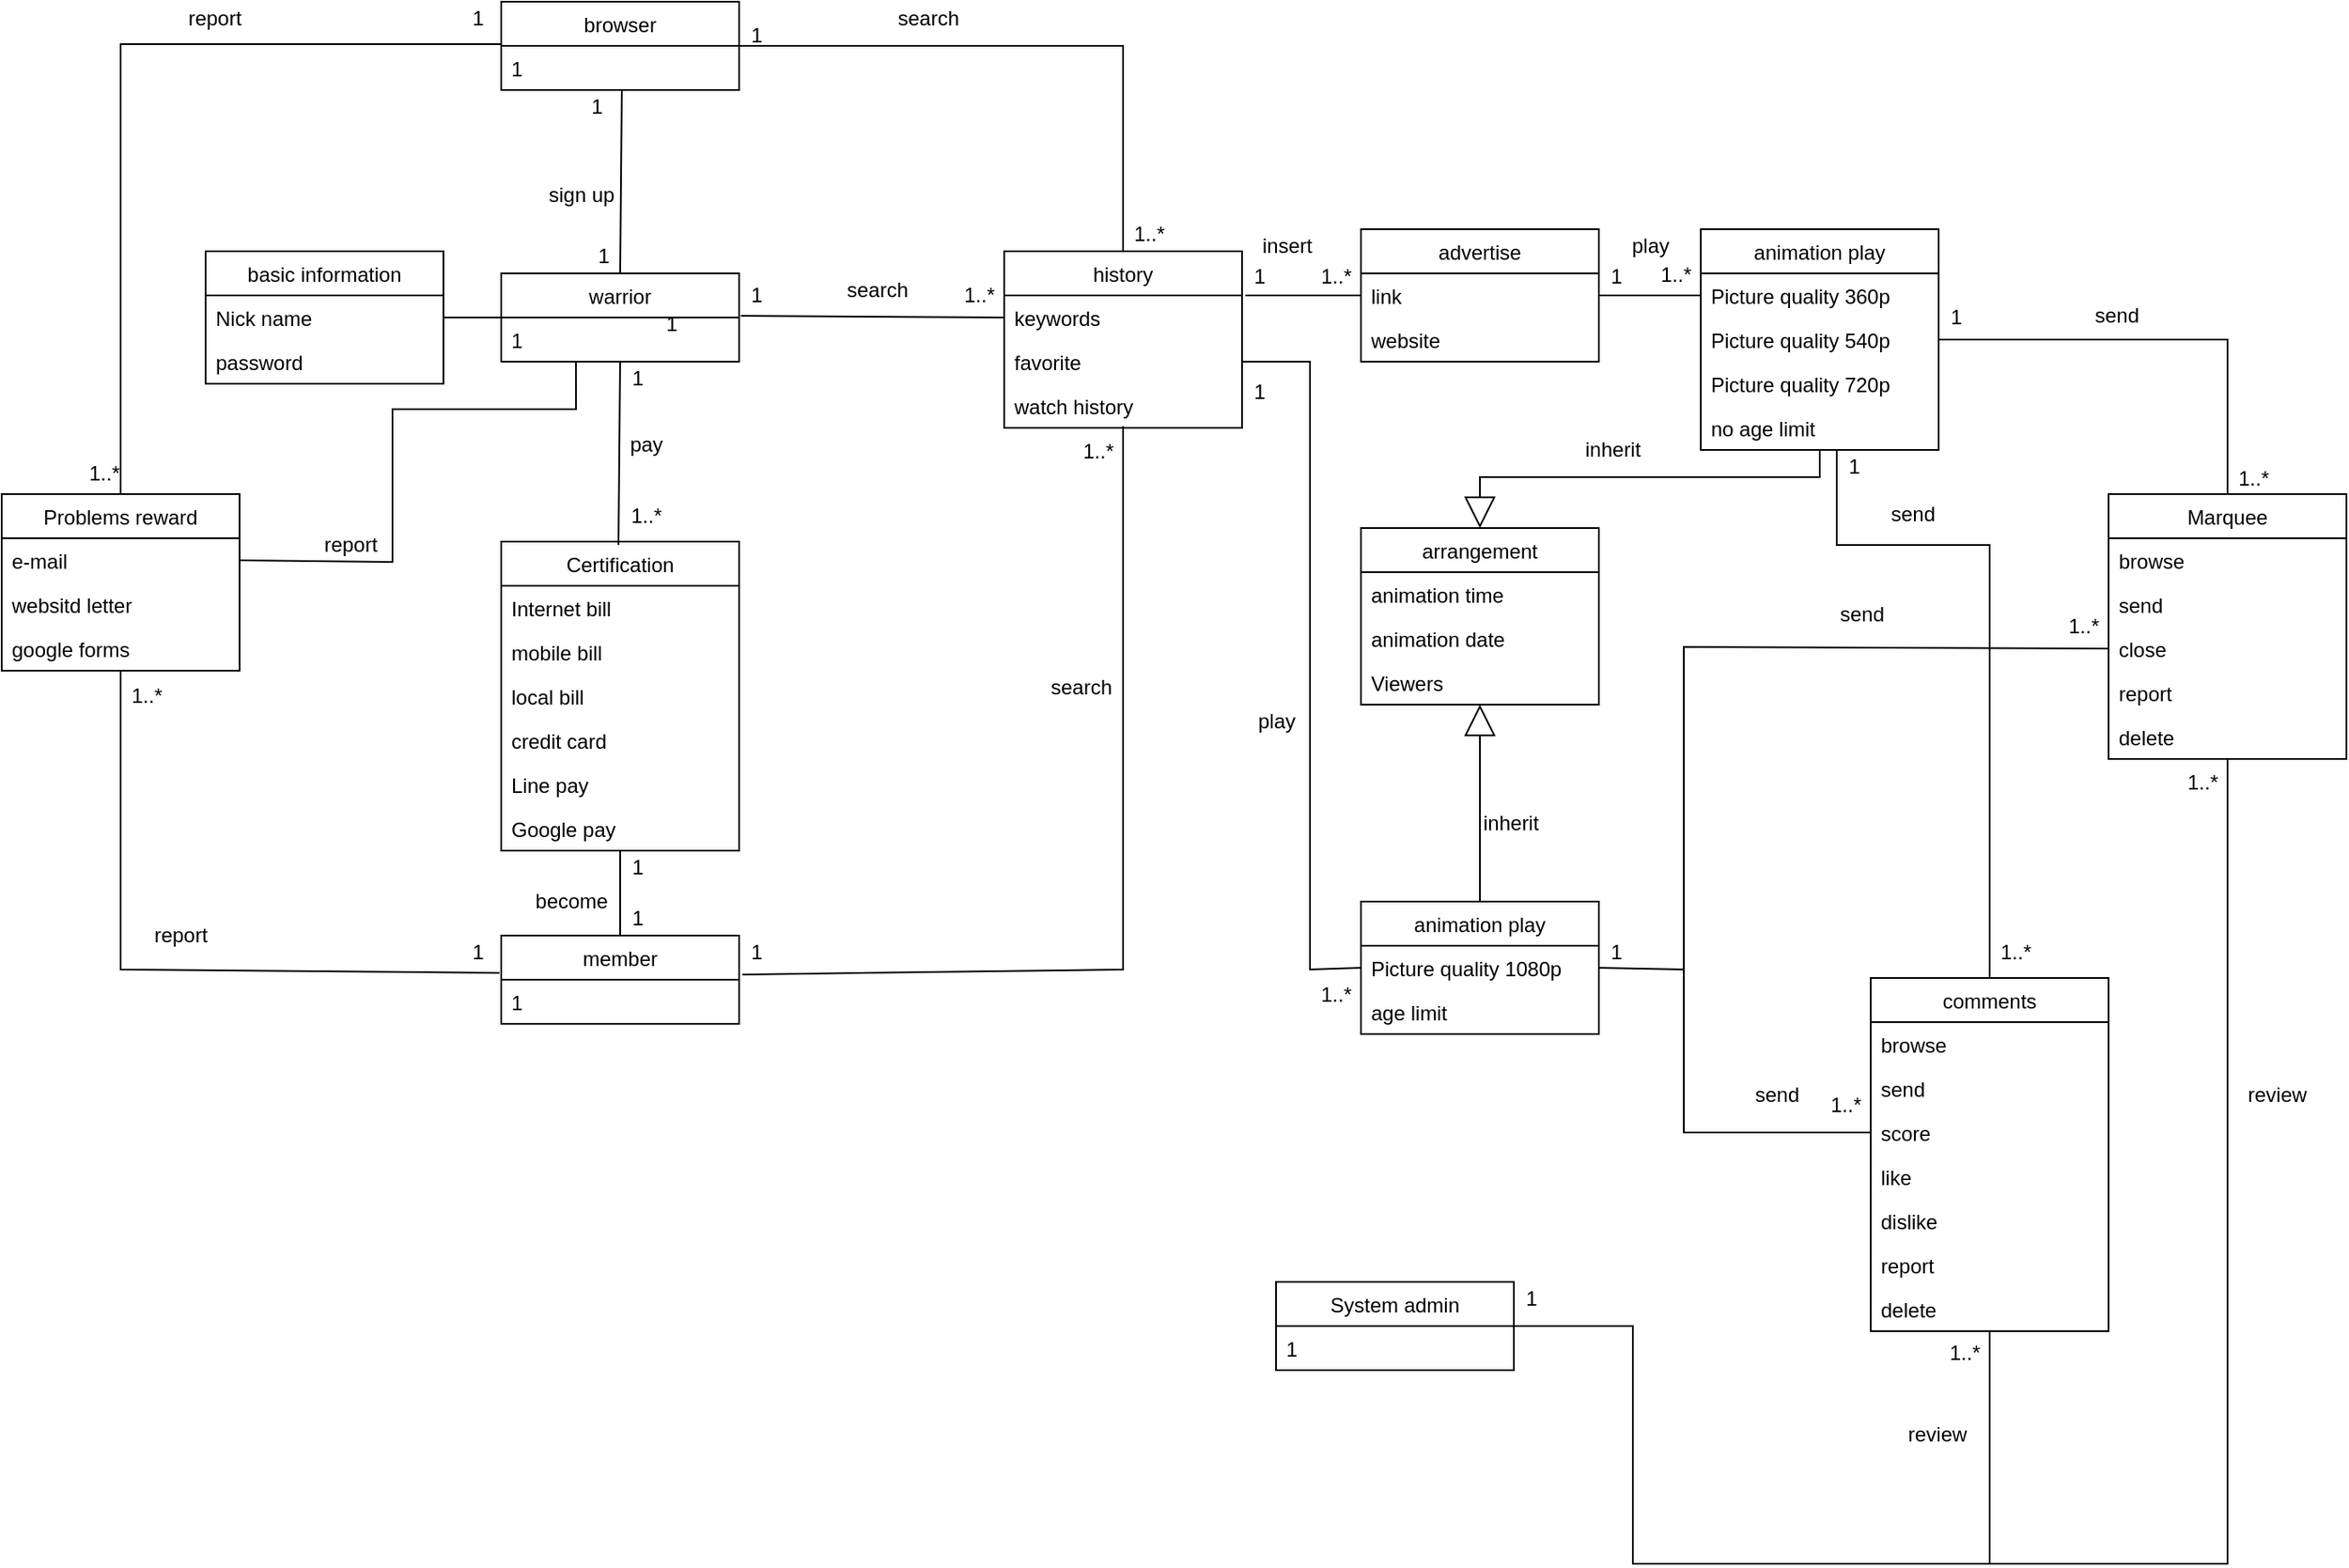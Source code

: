 <mxfile>
    <diagram id="v41SZeHCJA9sD-jcg90b" name="第1頁">
        <mxGraphModel dx="1066" dy="524" grid="1" gridSize="10" guides="1" tooltips="1" connect="1" arrows="1" fold="1" page="1" pageScale="1" pageWidth="827" pageHeight="1169" math="0" shadow="0">
            <root>
                <mxCell id="0"/>
                <mxCell id="1" parent="0"/>
                <mxCell id="I_-aReT9PgxBrzWjO7Ln-5" value="browser" style="swimlane;fontStyle=0;childLayout=stackLayout;horizontal=1;startSize=26;fillColor=none;horizontalStack=0;resizeParent=1;resizeParentMax=0;resizeLast=0;collapsible=1;marginBottom=0;" parent="1" vertex="1">
                    <mxGeometry x="344" y="10" width="140" height="52" as="geometry"/>
                </mxCell>
                <mxCell id="I_-aReT9PgxBrzWjO7Ln-6" value="1" style="text;strokeColor=none;fillColor=none;align=left;verticalAlign=top;spacingLeft=4;spacingRight=4;overflow=hidden;rotatable=0;points=[[0,0.5],[1,0.5]];portConstraint=eastwest;" parent="I_-aReT9PgxBrzWjO7Ln-5" vertex="1">
                    <mxGeometry y="26" width="140" height="26" as="geometry"/>
                </mxCell>
                <mxCell id="I_-aReT9PgxBrzWjO7Ln-11" value="animation play" style="swimlane;fontStyle=0;childLayout=stackLayout;horizontal=1;startSize=26;fillColor=none;horizontalStack=0;resizeParent=1;resizeParentMax=0;resizeLast=0;collapsible=1;marginBottom=0;" parent="1" vertex="1">
                    <mxGeometry x="1050" y="144" width="140" height="130" as="geometry"/>
                </mxCell>
                <mxCell id="I_-aReT9PgxBrzWjO7Ln-12" value="Picture quality 360p" style="text;strokeColor=none;fillColor=none;align=left;verticalAlign=top;spacingLeft=4;spacingRight=4;overflow=hidden;rotatable=0;points=[[0,0.5],[1,0.5]];portConstraint=eastwest;" parent="I_-aReT9PgxBrzWjO7Ln-11" vertex="1">
                    <mxGeometry y="26" width="140" height="26" as="geometry"/>
                </mxCell>
                <mxCell id="I_-aReT9PgxBrzWjO7Ln-14" value="Picture quality 540p" style="text;strokeColor=none;fillColor=none;align=left;verticalAlign=top;spacingLeft=4;spacingRight=4;overflow=hidden;rotatable=0;points=[[0,0.5],[1,0.5]];portConstraint=eastwest;" parent="I_-aReT9PgxBrzWjO7Ln-11" vertex="1">
                    <mxGeometry y="52" width="140" height="26" as="geometry"/>
                </mxCell>
                <mxCell id="I_-aReT9PgxBrzWjO7Ln-13" value="Picture quality 720p" style="text;strokeColor=none;fillColor=none;align=left;verticalAlign=top;spacingLeft=4;spacingRight=4;overflow=hidden;rotatable=0;points=[[0,0.5],[1,0.5]];portConstraint=eastwest;" parent="I_-aReT9PgxBrzWjO7Ln-11" vertex="1">
                    <mxGeometry y="78" width="140" height="26" as="geometry"/>
                </mxCell>
                <mxCell id="kvaUCSGCvhoi4QqgEwGG-25" value="no age limit" style="text;strokeColor=none;fillColor=none;align=left;verticalAlign=top;spacingLeft=4;spacingRight=4;overflow=hidden;rotatable=0;points=[[0,0.5],[1,0.5]];portConstraint=eastwest;" parent="I_-aReT9PgxBrzWjO7Ln-11" vertex="1">
                    <mxGeometry y="104" width="140" height="26" as="geometry"/>
                </mxCell>
                <mxCell id="I_-aReT9PgxBrzWjO7Ln-17" value="warrior" style="swimlane;fontStyle=0;childLayout=stackLayout;horizontal=1;startSize=26;fillColor=none;horizontalStack=0;resizeParent=1;resizeParentMax=0;resizeLast=0;collapsible=1;marginBottom=0;" parent="1" vertex="1">
                    <mxGeometry x="344" y="170" width="140" height="52" as="geometry"/>
                </mxCell>
                <mxCell id="I_-aReT9PgxBrzWjO7Ln-18" value="1" style="text;strokeColor=none;fillColor=none;align=left;verticalAlign=top;spacingLeft=4;spacingRight=4;overflow=hidden;rotatable=0;points=[[0,0.5],[1,0.5]];portConstraint=eastwest;" parent="I_-aReT9PgxBrzWjO7Ln-17" vertex="1">
                    <mxGeometry y="26" width="140" height="26" as="geometry"/>
                </mxCell>
                <mxCell id="I_-aReT9PgxBrzWjO7Ln-21" value="member" style="swimlane;fontStyle=0;childLayout=stackLayout;horizontal=1;startSize=26;fillColor=none;horizontalStack=0;resizeParent=1;resizeParentMax=0;resizeLast=0;collapsible=1;marginBottom=0;" parent="1" vertex="1">
                    <mxGeometry x="344" y="560" width="140" height="52" as="geometry"/>
                </mxCell>
                <mxCell id="I_-aReT9PgxBrzWjO7Ln-22" value="1" style="text;strokeColor=none;fillColor=none;align=left;verticalAlign=top;spacingLeft=4;spacingRight=4;overflow=hidden;rotatable=0;points=[[0,0.5],[1,0.5]];portConstraint=eastwest;" parent="I_-aReT9PgxBrzWjO7Ln-21" vertex="1">
                    <mxGeometry y="26" width="140" height="26" as="geometry"/>
                </mxCell>
                <mxCell id="kvaUCSGCvhoi4QqgEwGG-2" value="advertise" style="swimlane;fontStyle=0;childLayout=stackLayout;horizontal=1;startSize=26;fillColor=none;horizontalStack=0;resizeParent=1;resizeParentMax=0;resizeLast=0;collapsible=1;marginBottom=0;" parent="1" vertex="1">
                    <mxGeometry x="850" y="144" width="140" height="78" as="geometry"/>
                </mxCell>
                <mxCell id="kvaUCSGCvhoi4QqgEwGG-5" value="link" style="text;strokeColor=none;fillColor=none;align=left;verticalAlign=top;spacingLeft=4;spacingRight=4;overflow=hidden;rotatable=0;points=[[0,0.5],[1,0.5]];portConstraint=eastwest;" parent="kvaUCSGCvhoi4QqgEwGG-2" vertex="1">
                    <mxGeometry y="26" width="140" height="26" as="geometry"/>
                </mxCell>
                <mxCell id="kvaUCSGCvhoi4QqgEwGG-8" value="website" style="text;strokeColor=none;fillColor=none;align=left;verticalAlign=top;spacingLeft=4;spacingRight=4;overflow=hidden;rotatable=0;points=[[0,0.5],[1,0.5]];portConstraint=eastwest;" parent="kvaUCSGCvhoi4QqgEwGG-2" vertex="1">
                    <mxGeometry y="52" width="140" height="26" as="geometry"/>
                </mxCell>
                <mxCell id="kvaUCSGCvhoi4QqgEwGG-9" value="history" style="swimlane;fontStyle=0;childLayout=stackLayout;horizontal=1;startSize=26;fillColor=none;horizontalStack=0;resizeParent=1;resizeParentMax=0;resizeLast=0;collapsible=1;marginBottom=0;" parent="1" vertex="1">
                    <mxGeometry x="640" y="157" width="140" height="104" as="geometry"/>
                </mxCell>
                <mxCell id="kvaUCSGCvhoi4QqgEwGG-12" value="keywords" style="text;strokeColor=none;fillColor=none;align=left;verticalAlign=top;spacingLeft=4;spacingRight=4;overflow=hidden;rotatable=0;points=[[0,0.5],[1,0.5]];portConstraint=eastwest;" parent="kvaUCSGCvhoi4QqgEwGG-9" vertex="1">
                    <mxGeometry y="26" width="140" height="26" as="geometry"/>
                </mxCell>
                <mxCell id="kvaUCSGCvhoi4QqgEwGG-13" value="favorite" style="text;strokeColor=none;fillColor=none;align=left;verticalAlign=top;spacingLeft=4;spacingRight=4;overflow=hidden;rotatable=0;points=[[0,0.5],[1,0.5]];portConstraint=eastwest;" parent="kvaUCSGCvhoi4QqgEwGG-9" vertex="1">
                    <mxGeometry y="52" width="140" height="26" as="geometry"/>
                </mxCell>
                <mxCell id="kvaUCSGCvhoi4QqgEwGG-110" value="watch history" style="text;strokeColor=none;fillColor=none;align=left;verticalAlign=top;spacingLeft=4;spacingRight=4;overflow=hidden;rotatable=0;points=[[0,0.5],[1,0.5]];portConstraint=eastwest;" parent="kvaUCSGCvhoi4QqgEwGG-9" vertex="1">
                    <mxGeometry y="78" width="140" height="26" as="geometry"/>
                </mxCell>
                <mxCell id="kvaUCSGCvhoi4QqgEwGG-14" value="Certification" style="swimlane;fontStyle=0;childLayout=stackLayout;horizontal=1;startSize=26;fillColor=none;horizontalStack=0;resizeParent=1;resizeParentMax=0;resizeLast=0;collapsible=1;marginBottom=0;" parent="1" vertex="1">
                    <mxGeometry x="344" y="328" width="140" height="182" as="geometry"/>
                </mxCell>
                <mxCell id="kvaUCSGCvhoi4QqgEwGG-15" value="Internet bill" style="text;strokeColor=none;fillColor=none;align=left;verticalAlign=top;spacingLeft=4;spacingRight=4;overflow=hidden;rotatable=0;points=[[0,0.5],[1,0.5]];portConstraint=eastwest;" parent="kvaUCSGCvhoi4QqgEwGG-14" vertex="1">
                    <mxGeometry y="26" width="140" height="26" as="geometry"/>
                </mxCell>
                <mxCell id="kvaUCSGCvhoi4QqgEwGG-16" value="mobile bill" style="text;strokeColor=none;fillColor=none;align=left;verticalAlign=top;spacingLeft=4;spacingRight=4;overflow=hidden;rotatable=0;points=[[0,0.5],[1,0.5]];portConstraint=eastwest;" parent="kvaUCSGCvhoi4QqgEwGG-14" vertex="1">
                    <mxGeometry y="52" width="140" height="26" as="geometry"/>
                </mxCell>
                <mxCell id="kvaUCSGCvhoi4QqgEwGG-17" value="local bill" style="text;strokeColor=none;fillColor=none;align=left;verticalAlign=top;spacingLeft=4;spacingRight=4;overflow=hidden;rotatable=0;points=[[0,0.5],[1,0.5]];portConstraint=eastwest;" parent="kvaUCSGCvhoi4QqgEwGG-14" vertex="1">
                    <mxGeometry y="78" width="140" height="26" as="geometry"/>
                </mxCell>
                <mxCell id="kvaUCSGCvhoi4QqgEwGG-18" value="credit card" style="text;strokeColor=none;fillColor=none;align=left;verticalAlign=top;spacingLeft=4;spacingRight=4;overflow=hidden;rotatable=0;points=[[0,0.5],[1,0.5]];portConstraint=eastwest;" parent="kvaUCSGCvhoi4QqgEwGG-14" vertex="1">
                    <mxGeometry y="104" width="140" height="26" as="geometry"/>
                </mxCell>
                <mxCell id="kvaUCSGCvhoi4QqgEwGG-19" value="Line pay" style="text;strokeColor=none;fillColor=none;align=left;verticalAlign=top;spacingLeft=4;spacingRight=4;overflow=hidden;rotatable=0;points=[[0,0.5],[1,0.5]];portConstraint=eastwest;" parent="kvaUCSGCvhoi4QqgEwGG-14" vertex="1">
                    <mxGeometry y="130" width="140" height="26" as="geometry"/>
                </mxCell>
                <mxCell id="kvaUCSGCvhoi4QqgEwGG-20" value="Google pay" style="text;strokeColor=none;fillColor=none;align=left;verticalAlign=top;spacingLeft=4;spacingRight=4;overflow=hidden;rotatable=0;points=[[0,0.5],[1,0.5]];portConstraint=eastwest;" parent="kvaUCSGCvhoi4QqgEwGG-14" vertex="1">
                    <mxGeometry y="156" width="140" height="26" as="geometry"/>
                </mxCell>
                <mxCell id="kvaUCSGCvhoi4QqgEwGG-21" value="animation play" style="swimlane;fontStyle=0;childLayout=stackLayout;horizontal=1;startSize=26;fillColor=none;horizontalStack=0;resizeParent=1;resizeParentMax=0;resizeLast=0;collapsible=1;marginBottom=0;" parent="1" vertex="1">
                    <mxGeometry x="850" y="540" width="140" height="78" as="geometry"/>
                </mxCell>
                <mxCell id="kvaUCSGCvhoi4QqgEwGG-22" value="Picture quality 1080p" style="text;strokeColor=none;fillColor=none;align=left;verticalAlign=top;spacingLeft=4;spacingRight=4;overflow=hidden;rotatable=0;points=[[0,0.5],[1,0.5]];portConstraint=eastwest;" parent="kvaUCSGCvhoi4QqgEwGG-21" vertex="1">
                    <mxGeometry y="26" width="140" height="26" as="geometry"/>
                </mxCell>
                <mxCell id="kvaUCSGCvhoi4QqgEwGG-23" value="age limit" style="text;strokeColor=none;fillColor=none;align=left;verticalAlign=top;spacingLeft=4;spacingRight=4;overflow=hidden;rotatable=0;points=[[0,0.5],[1,0.5]];portConstraint=eastwest;" parent="kvaUCSGCvhoi4QqgEwGG-21" vertex="1">
                    <mxGeometry y="52" width="140" height="26" as="geometry"/>
                </mxCell>
                <mxCell id="kvaUCSGCvhoi4QqgEwGG-26" value="Marquee" style="swimlane;fontStyle=0;childLayout=stackLayout;horizontal=1;startSize=26;fillColor=none;horizontalStack=0;resizeParent=1;resizeParentMax=0;resizeLast=0;collapsible=1;marginBottom=0;" parent="1" vertex="1">
                    <mxGeometry x="1290" y="300" width="140" height="156" as="geometry"/>
                </mxCell>
                <mxCell id="kvaUCSGCvhoi4QqgEwGG-27" value="browse" style="text;strokeColor=none;fillColor=none;align=left;verticalAlign=top;spacingLeft=4;spacingRight=4;overflow=hidden;rotatable=0;points=[[0,0.5],[1,0.5]];portConstraint=eastwest;" parent="kvaUCSGCvhoi4QqgEwGG-26" vertex="1">
                    <mxGeometry y="26" width="140" height="26" as="geometry"/>
                </mxCell>
                <mxCell id="kvaUCSGCvhoi4QqgEwGG-28" value="send" style="text;strokeColor=none;fillColor=none;align=left;verticalAlign=top;spacingLeft=4;spacingRight=4;overflow=hidden;rotatable=0;points=[[0,0.5],[1,0.5]];portConstraint=eastwest;" parent="kvaUCSGCvhoi4QqgEwGG-26" vertex="1">
                    <mxGeometry y="52" width="140" height="26" as="geometry"/>
                </mxCell>
                <mxCell id="kvaUCSGCvhoi4QqgEwGG-30" value="close" style="text;strokeColor=none;fillColor=none;align=left;verticalAlign=top;spacingLeft=4;spacingRight=4;overflow=hidden;rotatable=0;points=[[0,0.5],[1,0.5]];portConstraint=eastwest;" parent="kvaUCSGCvhoi4QqgEwGG-26" vertex="1">
                    <mxGeometry y="78" width="140" height="26" as="geometry"/>
                </mxCell>
                <mxCell id="kvaUCSGCvhoi4QqgEwGG-29" value="report" style="text;strokeColor=none;fillColor=none;align=left;verticalAlign=top;spacingLeft=4;spacingRight=4;overflow=hidden;rotatable=0;points=[[0,0.5],[1,0.5]];portConstraint=eastwest;" parent="kvaUCSGCvhoi4QqgEwGG-26" vertex="1">
                    <mxGeometry y="104" width="140" height="26" as="geometry"/>
                </mxCell>
                <mxCell id="kvaUCSGCvhoi4QqgEwGG-53" value="delete" style="text;strokeColor=none;fillColor=none;align=left;verticalAlign=top;spacingLeft=4;spacingRight=4;overflow=hidden;rotatable=0;points=[[0,0.5],[1,0.5]];portConstraint=eastwest;" parent="kvaUCSGCvhoi4QqgEwGG-26" vertex="1">
                    <mxGeometry y="130" width="140" height="26" as="geometry"/>
                </mxCell>
                <mxCell id="kvaUCSGCvhoi4QqgEwGG-31" value="comments" style="swimlane;fontStyle=0;childLayout=stackLayout;horizontal=1;startSize=26;fillColor=none;horizontalStack=0;resizeParent=1;resizeParentMax=0;resizeLast=0;collapsible=1;marginBottom=0;" parent="1" vertex="1">
                    <mxGeometry x="1150" y="585" width="140" height="208" as="geometry"/>
                </mxCell>
                <mxCell id="kvaUCSGCvhoi4QqgEwGG-32" value="browse" style="text;strokeColor=none;fillColor=none;align=left;verticalAlign=top;spacingLeft=4;spacingRight=4;overflow=hidden;rotatable=0;points=[[0,0.5],[1,0.5]];portConstraint=eastwest;" parent="kvaUCSGCvhoi4QqgEwGG-31" vertex="1">
                    <mxGeometry y="26" width="140" height="26" as="geometry"/>
                </mxCell>
                <mxCell id="kvaUCSGCvhoi4QqgEwGG-33" value="send" style="text;strokeColor=none;fillColor=none;align=left;verticalAlign=top;spacingLeft=4;spacingRight=4;overflow=hidden;rotatable=0;points=[[0,0.5],[1,0.5]];portConstraint=eastwest;" parent="kvaUCSGCvhoi4QqgEwGG-31" vertex="1">
                    <mxGeometry y="52" width="140" height="26" as="geometry"/>
                </mxCell>
                <mxCell id="kvaUCSGCvhoi4QqgEwGG-35" value="score" style="text;strokeColor=none;fillColor=none;align=left;verticalAlign=top;spacingLeft=4;spacingRight=4;overflow=hidden;rotatable=0;points=[[0,0.5],[1,0.5]];portConstraint=eastwest;" parent="kvaUCSGCvhoi4QqgEwGG-31" vertex="1">
                    <mxGeometry y="78" width="140" height="26" as="geometry"/>
                </mxCell>
                <mxCell id="kvaUCSGCvhoi4QqgEwGG-36" value="like" style="text;strokeColor=none;fillColor=none;align=left;verticalAlign=top;spacingLeft=4;spacingRight=4;overflow=hidden;rotatable=0;points=[[0,0.5],[1,0.5]];portConstraint=eastwest;" parent="kvaUCSGCvhoi4QqgEwGG-31" vertex="1">
                    <mxGeometry y="104" width="140" height="26" as="geometry"/>
                </mxCell>
                <mxCell id="kvaUCSGCvhoi4QqgEwGG-37" value="dislike" style="text;strokeColor=none;fillColor=none;align=left;verticalAlign=top;spacingLeft=4;spacingRight=4;overflow=hidden;rotatable=0;points=[[0,0.5],[1,0.5]];portConstraint=eastwest;" parent="kvaUCSGCvhoi4QqgEwGG-31" vertex="1">
                    <mxGeometry y="130" width="140" height="26" as="geometry"/>
                </mxCell>
                <mxCell id="kvaUCSGCvhoi4QqgEwGG-34" value="report" style="text;strokeColor=none;fillColor=none;align=left;verticalAlign=top;spacingLeft=4;spacingRight=4;overflow=hidden;rotatable=0;points=[[0,0.5],[1,0.5]];portConstraint=eastwest;" parent="kvaUCSGCvhoi4QqgEwGG-31" vertex="1">
                    <mxGeometry y="156" width="140" height="26" as="geometry"/>
                </mxCell>
                <mxCell id="kvaUCSGCvhoi4QqgEwGG-52" value="delete" style="text;strokeColor=none;fillColor=none;align=left;verticalAlign=top;spacingLeft=4;spacingRight=4;overflow=hidden;rotatable=0;points=[[0,0.5],[1,0.5]];portConstraint=eastwest;" parent="kvaUCSGCvhoi4QqgEwGG-31" vertex="1">
                    <mxGeometry y="182" width="140" height="26" as="geometry"/>
                </mxCell>
                <mxCell id="kvaUCSGCvhoi4QqgEwGG-40" value="Problems reward" style="swimlane;fontStyle=0;childLayout=stackLayout;horizontal=1;startSize=26;fillColor=none;horizontalStack=0;resizeParent=1;resizeParentMax=0;resizeLast=0;collapsible=1;marginBottom=0;" parent="1" vertex="1">
                    <mxGeometry x="50" y="300" width="140" height="104" as="geometry"/>
                </mxCell>
                <mxCell id="kvaUCSGCvhoi4QqgEwGG-41" value="e-mail" style="text;strokeColor=none;fillColor=none;align=left;verticalAlign=top;spacingLeft=4;spacingRight=4;overflow=hidden;rotatable=0;points=[[0,0.5],[1,0.5]];portConstraint=eastwest;" parent="kvaUCSGCvhoi4QqgEwGG-40" vertex="1">
                    <mxGeometry y="26" width="140" height="26" as="geometry"/>
                </mxCell>
                <mxCell id="kvaUCSGCvhoi4QqgEwGG-42" value="websitd letter" style="text;strokeColor=none;fillColor=none;align=left;verticalAlign=top;spacingLeft=4;spacingRight=4;overflow=hidden;rotatable=0;points=[[0,0.5],[1,0.5]];portConstraint=eastwest;" parent="kvaUCSGCvhoi4QqgEwGG-40" vertex="1">
                    <mxGeometry y="52" width="140" height="26" as="geometry"/>
                </mxCell>
                <mxCell id="kvaUCSGCvhoi4QqgEwGG-43" value="google forms" style="text;strokeColor=none;fillColor=none;align=left;verticalAlign=top;spacingLeft=4;spacingRight=4;overflow=hidden;rotatable=0;points=[[0,0.5],[1,0.5]];portConstraint=eastwest;" parent="kvaUCSGCvhoi4QqgEwGG-40" vertex="1">
                    <mxGeometry y="78" width="140" height="26" as="geometry"/>
                </mxCell>
                <mxCell id="kvaUCSGCvhoi4QqgEwGG-48" value="basic information" style="swimlane;fontStyle=0;childLayout=stackLayout;horizontal=1;startSize=26;fillColor=none;horizontalStack=0;resizeParent=1;resizeParentMax=0;resizeLast=0;collapsible=1;marginBottom=0;" parent="1" vertex="1">
                    <mxGeometry x="170" y="157" width="140" height="78" as="geometry"/>
                </mxCell>
                <mxCell id="kvaUCSGCvhoi4QqgEwGG-49" value="Nick name" style="text;strokeColor=none;fillColor=none;align=left;verticalAlign=top;spacingLeft=4;spacingRight=4;overflow=hidden;rotatable=0;points=[[0,0.5],[1,0.5]];portConstraint=eastwest;" parent="kvaUCSGCvhoi4QqgEwGG-48" vertex="1">
                    <mxGeometry y="26" width="140" height="26" as="geometry"/>
                </mxCell>
                <mxCell id="kvaUCSGCvhoi4QqgEwGG-50" value="password" style="text;strokeColor=none;fillColor=none;align=left;verticalAlign=top;spacingLeft=4;spacingRight=4;overflow=hidden;rotatable=0;points=[[0,0.5],[1,0.5]];portConstraint=eastwest;" parent="kvaUCSGCvhoi4QqgEwGG-48" vertex="1">
                    <mxGeometry y="52" width="140" height="26" as="geometry"/>
                </mxCell>
                <mxCell id="kvaUCSGCvhoi4QqgEwGG-54" value="arrangement" style="swimlane;fontStyle=0;childLayout=stackLayout;horizontal=1;startSize=26;fillColor=none;horizontalStack=0;resizeParent=1;resizeParentMax=0;resizeLast=0;collapsible=1;marginBottom=0;" parent="1" vertex="1">
                    <mxGeometry x="850" y="320" width="140" height="104" as="geometry"/>
                </mxCell>
                <mxCell id="kvaUCSGCvhoi4QqgEwGG-55" value="animation time" style="text;strokeColor=none;fillColor=none;align=left;verticalAlign=top;spacingLeft=4;spacingRight=4;overflow=hidden;rotatable=0;points=[[0,0.5],[1,0.5]];portConstraint=eastwest;" parent="kvaUCSGCvhoi4QqgEwGG-54" vertex="1">
                    <mxGeometry y="26" width="140" height="26" as="geometry"/>
                </mxCell>
                <mxCell id="kvaUCSGCvhoi4QqgEwGG-56" value="animation date" style="text;strokeColor=none;fillColor=none;align=left;verticalAlign=top;spacingLeft=4;spacingRight=4;overflow=hidden;rotatable=0;points=[[0,0.5],[1,0.5]];portConstraint=eastwest;" parent="kvaUCSGCvhoi4QqgEwGG-54" vertex="1">
                    <mxGeometry y="52" width="140" height="26" as="geometry"/>
                </mxCell>
                <mxCell id="kvaUCSGCvhoi4QqgEwGG-57" value="Viewers" style="text;strokeColor=none;fillColor=none;align=left;verticalAlign=top;spacingLeft=4;spacingRight=4;overflow=hidden;rotatable=0;points=[[0,0.5],[1,0.5]];portConstraint=eastwest;" parent="kvaUCSGCvhoi4QqgEwGG-54" vertex="1">
                    <mxGeometry y="78" width="140" height="26" as="geometry"/>
                </mxCell>
                <mxCell id="kvaUCSGCvhoi4QqgEwGG-66" value="System admin" style="swimlane;fontStyle=0;childLayout=stackLayout;horizontal=1;startSize=26;fillColor=none;horizontalStack=0;resizeParent=1;resizeParentMax=0;resizeLast=0;collapsible=1;marginBottom=0;" parent="1" vertex="1">
                    <mxGeometry x="800" y="764" width="140" height="52" as="geometry"/>
                </mxCell>
                <mxCell id="kvaUCSGCvhoi4QqgEwGG-67" value="1" style="text;strokeColor=none;fillColor=none;align=left;verticalAlign=top;spacingLeft=4;spacingRight=4;overflow=hidden;rotatable=0;points=[[0,0.5],[1,0.5]];portConstraint=eastwest;" parent="kvaUCSGCvhoi4QqgEwGG-66" vertex="1">
                    <mxGeometry y="26" width="140" height="26" as="geometry"/>
                </mxCell>
                <mxCell id="kvaUCSGCvhoi4QqgEwGG-70" value="" style="endArrow=none;html=1;rounded=0;entryX=1;entryY=0.5;entryDx=0;entryDy=0;exitX=0.5;exitY=1;exitDx=0;exitDy=0;exitPerimeter=0;" parent="1" source="kvaUCSGCvhoi4QqgEwGG-52" target="kvaUCSGCvhoi4QqgEwGG-66" edge="1">
                    <mxGeometry width="50" height="50" relative="1" as="geometry">
                        <mxPoint x="1220" y="860" as="sourcePoint"/>
                        <mxPoint x="937" y="780" as="targetPoint"/>
                        <Array as="points">
                            <mxPoint x="1220" y="930"/>
                            <mxPoint x="1010" y="930"/>
                            <mxPoint x="1010" y="790"/>
                        </Array>
                    </mxGeometry>
                </mxCell>
                <mxCell id="kvaUCSGCvhoi4QqgEwGG-72" value="" style="endArrow=none;html=1;rounded=0;entryX=0.5;entryY=1;entryDx=0;entryDy=0;entryPerimeter=0;" parent="1" target="kvaUCSGCvhoi4QqgEwGG-53" edge="1">
                    <mxGeometry width="50" height="50" relative="1" as="geometry">
                        <mxPoint x="1220" y="930" as="sourcePoint"/>
                        <mxPoint x="1360" y="930" as="targetPoint"/>
                        <Array as="points">
                            <mxPoint x="1360" y="930"/>
                            <mxPoint x="1360" y="560"/>
                        </Array>
                    </mxGeometry>
                </mxCell>
                <mxCell id="kvaUCSGCvhoi4QqgEwGG-73" value="" style="endArrow=none;html=1;rounded=0;entryX=0.507;entryY=1;entryDx=0;entryDy=0;entryPerimeter=0;exitX=0.5;exitY=0;exitDx=0;exitDy=0;" parent="1" source="I_-aReT9PgxBrzWjO7Ln-17" target="I_-aReT9PgxBrzWjO7Ln-6" edge="1">
                    <mxGeometry width="50" height="50" relative="1" as="geometry">
                        <mxPoint x="390" y="140" as="sourcePoint"/>
                        <mxPoint x="440" y="90" as="targetPoint"/>
                    </mxGeometry>
                </mxCell>
                <mxCell id="kvaUCSGCvhoi4QqgEwGG-74" value="" style="endArrow=none;html=1;rounded=0;entryX=0.507;entryY=1;entryDx=0;entryDy=0;entryPerimeter=0;exitX=0.5;exitY=0;exitDx=0;exitDy=0;" parent="1" edge="1">
                    <mxGeometry width="50" height="50" relative="1" as="geometry">
                        <mxPoint x="413" y="330" as="sourcePoint"/>
                        <mxPoint x="413.98" y="222" as="targetPoint"/>
                    </mxGeometry>
                </mxCell>
                <mxCell id="kvaUCSGCvhoi4QqgEwGG-75" value="" style="endArrow=none;html=1;rounded=0;entryX=1;entryY=0.5;entryDx=0;entryDy=0;exitX=0;exitY=0;exitDx=0;exitDy=0;exitPerimeter=0;" parent="1" source="I_-aReT9PgxBrzWjO7Ln-18" target="kvaUCSGCvhoi4QqgEwGG-49" edge="1">
                    <mxGeometry width="50" height="50" relative="1" as="geometry">
                        <mxPoint x="434" y="190" as="sourcePoint"/>
                        <mxPoint x="434.98" y="82" as="targetPoint"/>
                    </mxGeometry>
                </mxCell>
                <mxCell id="kvaUCSGCvhoi4QqgEwGG-76" value="" style="endArrow=none;html=1;rounded=0;entryX=0.5;entryY=0;entryDx=0;entryDy=0;exitX=0.5;exitY=1;exitDx=0;exitDy=0;exitPerimeter=0;" parent="1" source="kvaUCSGCvhoi4QqgEwGG-20" target="I_-aReT9PgxBrzWjO7Ln-21" edge="1">
                    <mxGeometry width="50" height="50" relative="1" as="geometry">
                        <mxPoint x="260" y="670" as="sourcePoint"/>
                        <mxPoint x="330" y="580" as="targetPoint"/>
                    </mxGeometry>
                </mxCell>
                <mxCell id="kvaUCSGCvhoi4QqgEwGG-80" value="" style="endArrow=none;html=1;rounded=0;exitX=1.007;exitY=-0.038;exitDx=0;exitDy=0;exitPerimeter=0;entryX=0;entryY=0.5;entryDx=0;entryDy=0;" parent="1" source="I_-aReT9PgxBrzWjO7Ln-18" target="kvaUCSGCvhoi4QqgEwGG-12" edge="1">
                    <mxGeometry width="50" height="50" relative="1" as="geometry">
                        <mxPoint x="540" y="100" as="sourcePoint"/>
                        <mxPoint x="590" y="50" as="targetPoint"/>
                    </mxGeometry>
                </mxCell>
                <mxCell id="kvaUCSGCvhoi4QqgEwGG-81" value="" style="endArrow=none;html=1;rounded=0;exitX=1;exitY=0.5;exitDx=0;exitDy=0;entryX=0.5;entryY=0;entryDx=0;entryDy=0;" parent="1" source="I_-aReT9PgxBrzWjO7Ln-5" target="kvaUCSGCvhoi4QqgEwGG-9" edge="1">
                    <mxGeometry width="50" height="50" relative="1" as="geometry">
                        <mxPoint x="490" y="35.502" as="sourcePoint"/>
                        <mxPoint x="645.02" y="36.49" as="targetPoint"/>
                        <Array as="points">
                            <mxPoint x="710" y="36"/>
                        </Array>
                    </mxGeometry>
                </mxCell>
                <mxCell id="kvaUCSGCvhoi4QqgEwGG-83" value="" style="endArrow=none;html=1;rounded=0;exitX=1.014;exitY=-0.115;exitDx=0;exitDy=0;exitPerimeter=0;" parent="1" source="I_-aReT9PgxBrzWjO7Ln-22" edge="1">
                    <mxGeometry width="50" height="50" relative="1" as="geometry">
                        <mxPoint x="494.98" y="205.012" as="sourcePoint"/>
                        <mxPoint x="710" y="260" as="targetPoint"/>
                        <Array as="points">
                            <mxPoint x="710" y="580"/>
                        </Array>
                    </mxGeometry>
                </mxCell>
                <mxCell id="kvaUCSGCvhoi4QqgEwGG-84" value="" style="endArrow=none;html=1;rounded=0;exitX=1.014;exitY=0;exitDx=0;exitDy=0;entryX=0;entryY=0.5;entryDx=0;entryDy=0;exitPerimeter=0;" parent="1" source="kvaUCSGCvhoi4QqgEwGG-12" target="kvaUCSGCvhoi4QqgEwGG-5" edge="1">
                    <mxGeometry width="50" height="50" relative="1" as="geometry">
                        <mxPoint x="494.98" y="205.012" as="sourcePoint"/>
                        <mxPoint x="650" y="206" as="targetPoint"/>
                    </mxGeometry>
                </mxCell>
                <mxCell id="kvaUCSGCvhoi4QqgEwGG-86" value="" style="endArrow=none;html=1;rounded=0;exitX=1;exitY=0.5;exitDx=0;exitDy=0;entryX=0;entryY=0.5;entryDx=0;entryDy=0;" parent="1" source="kvaUCSGCvhoi4QqgEwGG-5" target="I_-aReT9PgxBrzWjO7Ln-12" edge="1">
                    <mxGeometry width="50" height="50" relative="1" as="geometry">
                        <mxPoint x="790" y="206" as="sourcePoint"/>
                        <mxPoint x="860" y="206" as="targetPoint"/>
                    </mxGeometry>
                </mxCell>
                <mxCell id="kvaUCSGCvhoi4QqgEwGG-90" value="" style="endArrow=block;endSize=16;endFill=0;html=1;rounded=0;entryX=0.5;entryY=1;entryDx=0;entryDy=0;entryPerimeter=0;exitX=0.5;exitY=0;exitDx=0;exitDy=0;" parent="1" source="kvaUCSGCvhoi4QqgEwGG-21" target="kvaUCSGCvhoi4QqgEwGG-57" edge="1">
                    <mxGeometry width="160" relative="1" as="geometry">
                        <mxPoint x="750" y="490" as="sourcePoint"/>
                        <mxPoint x="910" y="490" as="targetPoint"/>
                    </mxGeometry>
                </mxCell>
                <mxCell id="kvaUCSGCvhoi4QqgEwGG-91" value="" style="endArrow=block;endSize=16;endFill=0;html=1;rounded=0;entryX=0.5;entryY=0;entryDx=0;entryDy=0;exitX=0.5;exitY=1;exitDx=0;exitDy=0;exitPerimeter=0;" parent="1" source="kvaUCSGCvhoi4QqgEwGG-25" target="kvaUCSGCvhoi4QqgEwGG-54" edge="1">
                    <mxGeometry width="160" relative="1" as="geometry">
                        <mxPoint x="930" y="550" as="sourcePoint"/>
                        <mxPoint x="930" y="434" as="targetPoint"/>
                        <Array as="points">
                            <mxPoint x="1120" y="290"/>
                            <mxPoint x="920" y="290"/>
                        </Array>
                    </mxGeometry>
                </mxCell>
                <mxCell id="kvaUCSGCvhoi4QqgEwGG-93" value="" style="endArrow=none;html=1;rounded=0;exitX=1;exitY=0.5;exitDx=0;exitDy=0;" parent="1" source="kvaUCSGCvhoi4QqgEwGG-22" edge="1">
                    <mxGeometry width="50" height="50" relative="1" as="geometry">
                        <mxPoint x="1040" y="710" as="sourcePoint"/>
                        <mxPoint x="1150" y="676" as="targetPoint"/>
                        <Array as="points">
                            <mxPoint x="1040" y="580"/>
                            <mxPoint x="1040" y="676"/>
                        </Array>
                    </mxGeometry>
                </mxCell>
                <mxCell id="kvaUCSGCvhoi4QqgEwGG-94" value="" style="endArrow=none;html=1;rounded=0;entryX=0;entryY=0.5;entryDx=0;entryDy=0;" parent="1" target="kvaUCSGCvhoi4QqgEwGG-30" edge="1">
                    <mxGeometry width="50" height="50" relative="1" as="geometry">
                        <mxPoint x="1040" y="580" as="sourcePoint"/>
                        <mxPoint x="1120" y="520" as="targetPoint"/>
                        <Array as="points">
                            <mxPoint x="1040" y="390"/>
                        </Array>
                    </mxGeometry>
                </mxCell>
                <mxCell id="kvaUCSGCvhoi4QqgEwGG-96" value="" style="endArrow=none;html=1;rounded=0;exitX=1;exitY=0.5;exitDx=0;exitDy=0;entryX=0.5;entryY=0;entryDx=0;entryDy=0;" parent="1" source="I_-aReT9PgxBrzWjO7Ln-14" target="kvaUCSGCvhoi4QqgEwGG-26" edge="1">
                    <mxGeometry width="50" height="50" relative="1" as="geometry">
                        <mxPoint x="1340" y="210" as="sourcePoint"/>
                        <mxPoint x="1390" y="160" as="targetPoint"/>
                        <Array as="points">
                            <mxPoint x="1360" y="209"/>
                        </Array>
                    </mxGeometry>
                </mxCell>
                <mxCell id="kvaUCSGCvhoi4QqgEwGG-98" value="" style="endArrow=none;html=1;rounded=0;entryX=0.5;entryY=0;entryDx=0;entryDy=0;exitX=0;exitY=0;exitDx=0;exitDy=0;exitPerimeter=0;" parent="1" source="kvaUCSGCvhoi4QqgEwGG-162" target="kvaUCSGCvhoi4QqgEwGG-31" edge="1">
                    <mxGeometry width="50" height="50" relative="1" as="geometry">
                        <mxPoint x="1130" y="270" as="sourcePoint"/>
                        <mxPoint x="1120" y="530" as="targetPoint"/>
                        <Array as="points">
                            <mxPoint x="1130" y="330"/>
                            <mxPoint x="1220" y="330"/>
                        </Array>
                    </mxGeometry>
                </mxCell>
                <mxCell id="kvaUCSGCvhoi4QqgEwGG-99" value="sign up" style="text;whiteSpace=wrap;html=1;" parent="1" vertex="1">
                    <mxGeometry x="370" y="110" width="60" height="30" as="geometry"/>
                </mxCell>
                <mxCell id="kvaUCSGCvhoi4QqgEwGG-101" value="pay" style="text;html=1;align=center;verticalAlign=middle;resizable=0;points=[];autosize=1;strokeColor=none;fillColor=none;" parent="1" vertex="1">
                    <mxGeometry x="414" y="261" width="30" height="20" as="geometry"/>
                </mxCell>
                <mxCell id="kvaUCSGCvhoi4QqgEwGG-102" value="become" style="text;html=1;align=center;verticalAlign=middle;resizable=0;points=[];autosize=1;strokeColor=none;fillColor=none;" parent="1" vertex="1">
                    <mxGeometry x="355" y="530" width="60" height="20" as="geometry"/>
                </mxCell>
                <mxCell id="kvaUCSGCvhoi4QqgEwGG-103" value="" style="endArrow=none;html=1;rounded=0;entryX=0.314;entryY=1;entryDx=0;entryDy=0;entryPerimeter=0;exitX=1;exitY=0.5;exitDx=0;exitDy=0;" parent="1" source="kvaUCSGCvhoi4QqgEwGG-41" target="I_-aReT9PgxBrzWjO7Ln-18" edge="1">
                    <mxGeometry width="50" height="50" relative="1" as="geometry">
                        <mxPoint x="270" y="310" as="sourcePoint"/>
                        <mxPoint x="320" y="260" as="targetPoint"/>
                        <Array as="points">
                            <mxPoint x="280" y="340"/>
                            <mxPoint x="280" y="250"/>
                            <mxPoint x="388" y="250"/>
                        </Array>
                    </mxGeometry>
                </mxCell>
                <mxCell id="kvaUCSGCvhoi4QqgEwGG-104" value="" style="endArrow=none;html=1;rounded=0;entryX=-0.007;entryY=-0.154;entryDx=0;entryDy=0;entryPerimeter=0;exitX=0.5;exitY=1;exitDx=0;exitDy=0;exitPerimeter=0;" parent="1" source="kvaUCSGCvhoi4QqgEwGG-43" target="I_-aReT9PgxBrzWjO7Ln-22" edge="1">
                    <mxGeometry width="50" height="50" relative="1" as="geometry">
                        <mxPoint x="250" y="580" as="sourcePoint"/>
                        <mxPoint x="300" y="530" as="targetPoint"/>
                        <Array as="points">
                            <mxPoint x="120" y="580"/>
                        </Array>
                    </mxGeometry>
                </mxCell>
                <mxCell id="kvaUCSGCvhoi4QqgEwGG-105" value="" style="endArrow=none;html=1;rounded=0;entryX=0;entryY=-0.038;entryDx=0;entryDy=0;entryPerimeter=0;exitX=0.5;exitY=0;exitDx=0;exitDy=0;" parent="1" source="kvaUCSGCvhoi4QqgEwGG-40" target="I_-aReT9PgxBrzWjO7Ln-6" edge="1">
                    <mxGeometry width="50" height="50" relative="1" as="geometry">
                        <mxPoint x="100" y="70" as="sourcePoint"/>
                        <mxPoint x="150" y="20" as="targetPoint"/>
                        <Array as="points">
                            <mxPoint x="120" y="35"/>
                        </Array>
                    </mxGeometry>
                </mxCell>
                <mxCell id="kvaUCSGCvhoi4QqgEwGG-106" value="report" style="text;html=1;align=center;verticalAlign=middle;resizable=0;points=[];autosize=1;strokeColor=none;fillColor=none;" parent="1" vertex="1">
                    <mxGeometry x="150" y="10" width="50" height="20" as="geometry"/>
                </mxCell>
                <mxCell id="kvaUCSGCvhoi4QqgEwGG-107" value="report" style="text;html=1;align=center;verticalAlign=middle;resizable=0;points=[];autosize=1;strokeColor=none;fillColor=none;" parent="1" vertex="1">
                    <mxGeometry x="130" y="550" width="50" height="20" as="geometry"/>
                </mxCell>
                <mxCell id="kvaUCSGCvhoi4QqgEwGG-108" value="report" style="text;html=1;align=center;verticalAlign=middle;resizable=0;points=[];autosize=1;strokeColor=none;fillColor=none;" parent="1" vertex="1">
                    <mxGeometry x="230" y="320" width="50" height="20" as="geometry"/>
                </mxCell>
                <mxCell id="kvaUCSGCvhoi4QqgEwGG-111" value="search" style="text;html=1;align=center;verticalAlign=middle;resizable=0;points=[];autosize=1;strokeColor=none;fillColor=none;" parent="1" vertex="1">
                    <mxGeometry x="570" y="10" width="50" height="20" as="geometry"/>
                </mxCell>
                <mxCell id="kvaUCSGCvhoi4QqgEwGG-112" value="search" style="text;html=1;align=center;verticalAlign=middle;resizable=0;points=[];autosize=1;strokeColor=none;fillColor=none;" parent="1" vertex="1">
                    <mxGeometry x="540" y="170" width="50" height="20" as="geometry"/>
                </mxCell>
                <mxCell id="kvaUCSGCvhoi4QqgEwGG-113" value="play" style="text;html=1;align=center;verticalAlign=middle;resizable=0;points=[];autosize=1;strokeColor=none;fillColor=none;" parent="1" vertex="1">
                    <mxGeometry x="780" y="424" width="40" height="20" as="geometry"/>
                </mxCell>
                <mxCell id="kvaUCSGCvhoi4QqgEwGG-114" value="search" style="text;html=1;align=center;verticalAlign=middle;resizable=0;points=[];autosize=1;strokeColor=none;fillColor=none;" parent="1" vertex="1">
                    <mxGeometry x="660" y="404" width="50" height="20" as="geometry"/>
                </mxCell>
                <mxCell id="kvaUCSGCvhoi4QqgEwGG-115" value="" style="endArrow=none;html=1;rounded=0;exitX=1;exitY=0.5;exitDx=0;exitDy=0;entryX=0;entryY=0.5;entryDx=0;entryDy=0;" parent="1" source="kvaUCSGCvhoi4QqgEwGG-13" target="kvaUCSGCvhoi4QqgEwGG-22" edge="1">
                    <mxGeometry width="50" height="50" relative="1" as="geometry">
                        <mxPoint x="790" y="260" as="sourcePoint"/>
                        <mxPoint x="840" y="210" as="targetPoint"/>
                        <Array as="points">
                            <mxPoint x="820" y="222"/>
                            <mxPoint x="820" y="580"/>
                        </Array>
                    </mxGeometry>
                </mxCell>
                <mxCell id="kvaUCSGCvhoi4QqgEwGG-116" value="play" style="text;html=1;align=center;verticalAlign=middle;resizable=0;points=[];autosize=1;strokeColor=none;fillColor=none;" parent="1" vertex="1">
                    <mxGeometry x="1000" y="144" width="40" height="20" as="geometry"/>
                </mxCell>
                <mxCell id="kvaUCSGCvhoi4QqgEwGG-117" value="insert" style="text;whiteSpace=wrap;html=1;" parent="1" vertex="1">
                    <mxGeometry x="790" y="140" width="40" height="30" as="geometry"/>
                </mxCell>
                <mxCell id="kvaUCSGCvhoi4QqgEwGG-119" value="inherit" style="text;whiteSpace=wrap;html=1;" parent="1" vertex="1">
                    <mxGeometry x="920" y="480" width="60" height="30" as="geometry"/>
                </mxCell>
                <mxCell id="kvaUCSGCvhoi4QqgEwGG-120" value="inherit" style="text;whiteSpace=wrap;html=1;" parent="1" vertex="1">
                    <mxGeometry x="980" y="260" width="60" height="30" as="geometry"/>
                </mxCell>
                <mxCell id="kvaUCSGCvhoi4QqgEwGG-121" value="review" style="text;whiteSpace=wrap;html=1;" parent="1" vertex="1">
                    <mxGeometry x="1170" y="840" width="60" height="30" as="geometry"/>
                </mxCell>
                <mxCell id="kvaUCSGCvhoi4QqgEwGG-122" value="review" style="text;whiteSpace=wrap;html=1;" parent="1" vertex="1">
                    <mxGeometry x="1370" y="640" width="60" height="30" as="geometry"/>
                </mxCell>
                <mxCell id="kvaUCSGCvhoi4QqgEwGG-123" value="send" style="text;whiteSpace=wrap;html=1;" parent="1" vertex="1">
                    <mxGeometry x="1080" y="640" width="50" height="30" as="geometry"/>
                </mxCell>
                <mxCell id="kvaUCSGCvhoi4QqgEwGG-124" value="send" style="text;whiteSpace=wrap;html=1;" parent="1" vertex="1">
                    <mxGeometry x="1130" y="357" width="50" height="30" as="geometry"/>
                </mxCell>
                <mxCell id="kvaUCSGCvhoi4QqgEwGG-125" value="send" style="text;whiteSpace=wrap;html=1;" parent="1" vertex="1">
                    <mxGeometry x="1280" y="181" width="50" height="30" as="geometry"/>
                </mxCell>
                <mxCell id="kvaUCSGCvhoi4QqgEwGG-126" value="send" style="text;whiteSpace=wrap;html=1;" parent="1" vertex="1">
                    <mxGeometry x="1160" y="298" width="50" height="30" as="geometry"/>
                </mxCell>
                <mxCell id="kvaUCSGCvhoi4QqgEwGG-127" value="1" style="text;html=1;align=center;verticalAlign=middle;resizable=0;points=[];autosize=1;strokeColor=none;fillColor=none;" parent="1" vertex="1">
                    <mxGeometry x="320" y="10" width="20" height="20" as="geometry"/>
                </mxCell>
                <mxCell id="kvaUCSGCvhoi4QqgEwGG-128" value="1..*" style="text;html=1;align=center;verticalAlign=middle;resizable=0;points=[];autosize=1;strokeColor=none;fillColor=none;" parent="1" vertex="1">
                    <mxGeometry x="95" y="278" width="30" height="20" as="geometry"/>
                </mxCell>
                <mxCell id="kvaUCSGCvhoi4QqgEwGG-129" value="1" style="text;html=1;align=center;verticalAlign=middle;resizable=0;points=[];autosize=1;strokeColor=none;fillColor=none;" parent="1" vertex="1">
                    <mxGeometry x="320" y="560" width="20" height="20" as="geometry"/>
                </mxCell>
                <mxCell id="kvaUCSGCvhoi4QqgEwGG-130" value="1..*" style="text;html=1;align=center;verticalAlign=middle;resizable=0;points=[];autosize=1;strokeColor=none;fillColor=none;" parent="1" vertex="1">
                    <mxGeometry x="120" y="409" width="30" height="20" as="geometry"/>
                </mxCell>
                <mxCell id="kvaUCSGCvhoi4QqgEwGG-131" value="1..*" style="text;html=1;align=center;verticalAlign=middle;resizable=0;points=[];autosize=1;strokeColor=none;fillColor=none;" parent="1" vertex="1">
                    <mxGeometry x="414" y="303" width="30" height="20" as="geometry"/>
                </mxCell>
                <mxCell id="kvaUCSGCvhoi4QqgEwGG-132" value="1" style="text;html=1;align=center;verticalAlign=middle;resizable=0;points=[];autosize=1;strokeColor=none;fillColor=none;" parent="1" vertex="1">
                    <mxGeometry x="414" y="222" width="20" height="20" as="geometry"/>
                </mxCell>
                <mxCell id="kvaUCSGCvhoi4QqgEwGG-133" value="1" style="text;html=1;align=center;verticalAlign=middle;resizable=0;points=[];autosize=1;strokeColor=none;fillColor=none;" parent="1" vertex="1">
                    <mxGeometry x="390" y="62" width="20" height="20" as="geometry"/>
                </mxCell>
                <mxCell id="kvaUCSGCvhoi4QqgEwGG-134" value="1" style="text;html=1;align=center;verticalAlign=middle;resizable=0;points=[];autosize=1;strokeColor=none;fillColor=none;" parent="1" vertex="1">
                    <mxGeometry x="394" y="150" width="20" height="20" as="geometry"/>
                </mxCell>
                <mxCell id="kvaUCSGCvhoi4QqgEwGG-135" value="1" style="text;html=1;align=center;verticalAlign=middle;resizable=0;points=[];autosize=1;strokeColor=none;fillColor=none;" parent="1" vertex="1">
                    <mxGeometry x="414" y="510" width="20" height="20" as="geometry"/>
                </mxCell>
                <mxCell id="kvaUCSGCvhoi4QqgEwGG-136" value="1" style="text;html=1;align=center;verticalAlign=middle;resizable=0;points=[];autosize=1;strokeColor=none;fillColor=none;" parent="1" vertex="1">
                    <mxGeometry x="414" y="540" width="20" height="20" as="geometry"/>
                </mxCell>
                <mxCell id="kvaUCSGCvhoi4QqgEwGG-137" value="1" style="text;html=1;align=center;verticalAlign=middle;resizable=0;points=[];autosize=1;strokeColor=none;fillColor=none;" parent="1" vertex="1">
                    <mxGeometry x="484" y="560" width="20" height="20" as="geometry"/>
                </mxCell>
                <mxCell id="kvaUCSGCvhoi4QqgEwGG-140" value="1..*" style="text;html=1;align=center;verticalAlign=middle;resizable=0;points=[];autosize=1;strokeColor=none;fillColor=none;" parent="1" vertex="1">
                    <mxGeometry x="680" y="265" width="30" height="20" as="geometry"/>
                </mxCell>
                <mxCell id="kvaUCSGCvhoi4QqgEwGG-141" value="1..*" style="text;html=1;align=center;verticalAlign=middle;resizable=0;points=[];autosize=1;strokeColor=none;fillColor=none;" parent="1" vertex="1">
                    <mxGeometry x="710" y="137" width="30" height="20" as="geometry"/>
                </mxCell>
                <mxCell id="kvaUCSGCvhoi4QqgEwGG-142" value="1..*" style="text;html=1;align=center;verticalAlign=middle;resizable=0;points=[];autosize=1;strokeColor=none;fillColor=none;" parent="1" vertex="1">
                    <mxGeometry x="610" y="173" width="30" height="20" as="geometry"/>
                </mxCell>
                <mxCell id="kvaUCSGCvhoi4QqgEwGG-143" value="1" style="text;html=1;align=center;verticalAlign=middle;resizable=0;points=[];autosize=1;strokeColor=none;fillColor=none;" parent="1" vertex="1">
                    <mxGeometry x="484" y="173" width="20" height="20" as="geometry"/>
                </mxCell>
                <mxCell id="kvaUCSGCvhoi4QqgEwGG-144" value="1" style="text;html=1;align=center;verticalAlign=middle;resizable=0;points=[];autosize=1;strokeColor=none;fillColor=none;" parent="1" vertex="1">
                    <mxGeometry x="484" y="20" width="20" height="20" as="geometry"/>
                </mxCell>
                <mxCell id="kvaUCSGCvhoi4QqgEwGG-145" value="1" style="text;html=1;align=center;verticalAlign=middle;resizable=0;points=[];autosize=1;strokeColor=none;fillColor=none;" parent="1" vertex="1">
                    <mxGeometry x="780" y="162" width="20" height="20" as="geometry"/>
                </mxCell>
                <mxCell id="kvaUCSGCvhoi4QqgEwGG-146" value="1" style="text;html=1;align=center;verticalAlign=middle;resizable=0;points=[];autosize=1;strokeColor=none;fillColor=none;" parent="1" vertex="1">
                    <mxGeometry x="434" y="190" width="20" height="20" as="geometry"/>
                </mxCell>
                <mxCell id="kvaUCSGCvhoi4QqgEwGG-147" value="1..*" style="text;html=1;align=center;verticalAlign=middle;resizable=0;points=[];autosize=1;strokeColor=none;fillColor=none;" parent="1" vertex="1">
                    <mxGeometry x="820" y="162" width="30" height="20" as="geometry"/>
                </mxCell>
                <mxCell id="kvaUCSGCvhoi4QqgEwGG-149" value="1" style="text;html=1;align=center;verticalAlign=middle;resizable=0;points=[];autosize=1;strokeColor=none;fillColor=none;" parent="1" vertex="1">
                    <mxGeometry x="990" y="162" width="20" height="20" as="geometry"/>
                </mxCell>
                <mxCell id="kvaUCSGCvhoi4QqgEwGG-150" value="1..*" style="text;html=1;align=center;verticalAlign=middle;resizable=0;points=[];autosize=1;strokeColor=none;fillColor=none;" parent="1" vertex="1">
                    <mxGeometry x="1020" y="161" width="30" height="20" as="geometry"/>
                </mxCell>
                <mxCell id="kvaUCSGCvhoi4QqgEwGG-154" value="1..*" style="text;html=1;align=center;verticalAlign=middle;resizable=0;points=[];autosize=1;strokeColor=none;fillColor=none;" parent="1" vertex="1">
                    <mxGeometry x="1360" y="281" width="30" height="20" as="geometry"/>
                </mxCell>
                <mxCell id="kvaUCSGCvhoi4QqgEwGG-155" value="1" style="text;html=1;align=center;verticalAlign=middle;resizable=0;points=[];autosize=1;strokeColor=none;fillColor=none;" parent="1" vertex="1">
                    <mxGeometry x="1190" y="186" width="20" height="20" as="geometry"/>
                </mxCell>
                <mxCell id="kvaUCSGCvhoi4QqgEwGG-156" value="1" style="text;html=1;align=center;verticalAlign=middle;resizable=0;points=[];autosize=1;strokeColor=none;fillColor=none;" parent="1" vertex="1">
                    <mxGeometry x="990" y="560" width="20" height="20" as="geometry"/>
                </mxCell>
                <mxCell id="kvaUCSGCvhoi4QqgEwGG-158" value="1..*" style="text;html=1;align=center;verticalAlign=middle;resizable=0;points=[];autosize=1;strokeColor=none;fillColor=none;" parent="1" vertex="1">
                    <mxGeometry x="1220" y="560" width="30" height="20" as="geometry"/>
                </mxCell>
                <mxCell id="kvaUCSGCvhoi4QqgEwGG-159" value="1..*" style="text;html=1;align=center;verticalAlign=middle;resizable=0;points=[];autosize=1;strokeColor=none;fillColor=none;" parent="1" vertex="1">
                    <mxGeometry x="1260" y="368" width="30" height="20" as="geometry"/>
                </mxCell>
                <mxCell id="kvaUCSGCvhoi4QqgEwGG-161" value="1..*" style="text;html=1;align=center;verticalAlign=middle;resizable=0;points=[];autosize=1;strokeColor=none;fillColor=none;" parent="1" vertex="1">
                    <mxGeometry x="1120" y="650" width="30" height="20" as="geometry"/>
                </mxCell>
                <mxCell id="kvaUCSGCvhoi4QqgEwGG-162" value="1" style="text;html=1;align=center;verticalAlign=middle;resizable=0;points=[];autosize=1;strokeColor=none;fillColor=none;" parent="1" vertex="1">
                    <mxGeometry x="1130" y="274" width="20" height="20" as="geometry"/>
                </mxCell>
                <mxCell id="kvaUCSGCvhoi4QqgEwGG-163" value="1" style="text;html=1;align=center;verticalAlign=middle;resizable=0;points=[];autosize=1;strokeColor=none;fillColor=none;" parent="1" vertex="1">
                    <mxGeometry x="940" y="764" width="20" height="20" as="geometry"/>
                </mxCell>
                <mxCell id="kvaUCSGCvhoi4QqgEwGG-164" value="1..*" style="text;html=1;align=center;verticalAlign=middle;resizable=0;points=[];autosize=1;strokeColor=none;fillColor=none;" parent="1" vertex="1">
                    <mxGeometry x="1190" y="796" width="30" height="20" as="geometry"/>
                </mxCell>
                <mxCell id="kvaUCSGCvhoi4QqgEwGG-165" value="1..*" style="text;html=1;align=center;verticalAlign=middle;resizable=0;points=[];autosize=1;strokeColor=none;fillColor=none;" parent="1" vertex="1">
                    <mxGeometry x="1330" y="460" width="30" height="20" as="geometry"/>
                </mxCell>
                <mxCell id="kvaUCSGCvhoi4QqgEwGG-166" value="1..*" style="text;html=1;align=center;verticalAlign=middle;resizable=0;points=[];autosize=1;strokeColor=none;fillColor=none;" parent="1" vertex="1">
                    <mxGeometry x="820" y="585" width="30" height="20" as="geometry"/>
                </mxCell>
                <mxCell id="kvaUCSGCvhoi4QqgEwGG-167" value="1" style="text;html=1;align=center;verticalAlign=middle;resizable=0;points=[];autosize=1;strokeColor=none;fillColor=none;" parent="1" vertex="1">
                    <mxGeometry x="780" y="230" width="20" height="20" as="geometry"/>
                </mxCell>
            </root>
        </mxGraphModel>
    </diagram>
</mxfile>